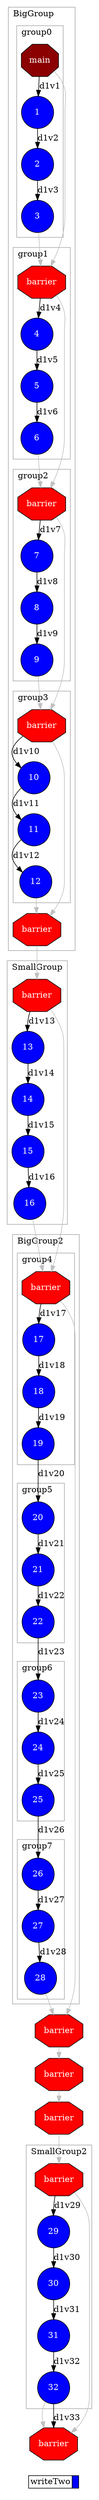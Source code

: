 digraph {
  rankdir=TB;
  labeljust="l";
  compound= true;
  subgraph dependence_graph {
    ranksep=0.20;
    node[height=0.75];

Synchro0[label="main", shape=octagon, style=filled fillcolor="#8B0000" fontcolor="#FFFFFF"];
subgraph clusterTasksBigGroup {
shape=rect;
node[height=0.75];
color="#A9A9A9"; 
label="BigGroup";

subgraph clusterTasksgroup0 {
shape=rect;
node[height=0.75];
color="#A9A9A9"; 
label="group0";

1[shape=circle, style=filled fillcolor="#0000ff" fontcolor="#ffffff"];
Synchro0 -> 1 [label="d1v1"];
2[shape=circle, style=filled fillcolor="#0000ff" fontcolor="#ffffff"];
1 -> 2 [label="d1v2"];
3[shape=circle, style=filled fillcolor="#0000ff" fontcolor="#ffffff"];
2 -> 3 [label="d1v3"];
}

Synchro1[label="barrier", shape=octagon, style=filled fillcolor="#ff0000" fontcolor="#FFFFFF"];
Synchro0 -> Synchro1 [color=grey];
3 -> Synchro1 [color=grey];
subgraph clusterTasksgroup1 {
shape=rect;
node[height=0.75];
color="#A9A9A9"; 
label="group1";

4[shape=circle, style=filled fillcolor="#0000ff" fontcolor="#ffffff"];
Synchro1 -> 4 [label="d1v4"];
5[shape=circle, style=filled fillcolor="#0000ff" fontcolor="#ffffff"];
4 -> 5 [label="d1v5"];
6[shape=circle, style=filled fillcolor="#0000ff" fontcolor="#ffffff"];
5 -> 6 [label="d1v6"];
}

Synchro2[label="barrier", shape=octagon, style=filled fillcolor="#ff0000" fontcolor="#FFFFFF"];
Synchro1 -> Synchro2 [color=grey];
6 -> Synchro2 [color=grey];
subgraph clusterTasksgroup2 {
shape=rect;
node[height=0.75];
color="#A9A9A9"; 
label="group2";

7[shape=circle, style=filled fillcolor="#0000ff" fontcolor="#ffffff"];
Synchro2 -> 7 [label="d1v7"];
8[shape=circle, style=filled fillcolor="#0000ff" fontcolor="#ffffff"];
7 -> 8 [label="d1v8"];
9[shape=circle, style=filled fillcolor="#0000ff" fontcolor="#ffffff"];
8 -> 9 [label="d1v9"];
}

Synchro3[label="barrier", shape=octagon, style=filled fillcolor="#ff0000" fontcolor="#FFFFFF"];
Synchro2 -> Synchro3 [color=grey];
9 -> Synchro3 [color=grey];
subgraph clusterTasksgroup3 {
shape=rect;
node[height=0.75];
color="#A9A9A9"; 
label="group3";

10[shape=circle, style=filled fillcolor="#0000ff" fontcolor="#ffffff"];
Synchro3 -> 10 [label="d1v10"];
11[shape=circle, style=filled fillcolor="#0000ff" fontcolor="#ffffff"];
10 -> 11 [label="d1v11"];
12[shape=circle, style=filled fillcolor="#0000ff" fontcolor="#ffffff"];
11 -> 12 [label="d1v12"];
}

Synchro4[label="barrier", shape=octagon, style=filled fillcolor="#ff0000" fontcolor="#FFFFFF"];
Synchro3 -> Synchro4 [color=grey];
12 -> Synchro4 [color=grey];
}

Synchro5[label="barrier", shape=octagon, style=filled fillcolor="#ff0000" fontcolor="#FFFFFF"];
Synchro4 -> Synchro5 [color=grey];
subgraph clusterTasksSmallGroup {
shape=rect;
node[height=0.75];
color="#A9A9A9"; 
label="SmallGroup";

13[shape=circle, style=filled fillcolor="#0000ff" fontcolor="#ffffff"];
Synchro5 -> 13 [label="d1v13"];
14[shape=circle, style=filled fillcolor="#0000ff" fontcolor="#ffffff"];
13 -> 14 [label="d1v14"];
15[shape=circle, style=filled fillcolor="#0000ff" fontcolor="#ffffff"];
14 -> 15 [label="d1v15"];
16[shape=circle, style=filled fillcolor="#0000ff" fontcolor="#ffffff"];
15 -> 16 [label="d1v16"];
}

Synchro6[label="barrier", shape=octagon, style=filled fillcolor="#ff0000" fontcolor="#FFFFFF"];
Synchro5 -> Synchro6 [color=grey];
16 -> Synchro6 [color=grey];
subgraph clusterTasksBigGroup2 {
shape=rect;
node[height=0.75];
color="#A9A9A9"; 
label="BigGroup2";

subgraph clusterTasksgroup4 {
shape=rect;
node[height=0.75];
color="#A9A9A9"; 
label="group4";

17[shape=circle, style=filled fillcolor="#0000ff" fontcolor="#ffffff"];
Synchro6 -> 17 [label="d1v17"];
18[shape=circle, style=filled fillcolor="#0000ff" fontcolor="#ffffff"];
17 -> 18 [label="d1v18"];
19[shape=circle, style=filled fillcolor="#0000ff" fontcolor="#ffffff"];
18 -> 19 [label="d1v19"];
}

subgraph clusterTasksgroup5 {
shape=rect;
node[height=0.75];
color="#A9A9A9"; 
label="group5";

20[shape=circle, style=filled fillcolor="#0000ff" fontcolor="#ffffff"];
19 -> 20 [label="d1v20"];
21[shape=circle, style=filled fillcolor="#0000ff" fontcolor="#ffffff"];
20 -> 21 [label="d1v21"];
22[shape=circle, style=filled fillcolor="#0000ff" fontcolor="#ffffff"];
21 -> 22 [label="d1v22"];
}

subgraph clusterTasksgroup6 {
shape=rect;
node[height=0.75];
color="#A9A9A9"; 
label="group6";

23[shape=circle, style=filled fillcolor="#0000ff" fontcolor="#ffffff"];
22 -> 23 [label="d1v23"];
24[shape=circle, style=filled fillcolor="#0000ff" fontcolor="#ffffff"];
23 -> 24 [label="d1v24"];
25[shape=circle, style=filled fillcolor="#0000ff" fontcolor="#ffffff"];
24 -> 25 [label="d1v25"];
}

subgraph clusterTasksgroup7 {
shape=rect;
node[height=0.75];
color="#A9A9A9"; 
label="group7";

26[shape=circle, style=filled fillcolor="#0000ff" fontcolor="#ffffff"];
25 -> 26 [label="d1v26"];
27[shape=circle, style=filled fillcolor="#0000ff" fontcolor="#ffffff"];
26 -> 27 [label="d1v27"];
28[shape=circle, style=filled fillcolor="#0000ff" fontcolor="#ffffff"];
27 -> 28 [label="d1v28"];
}

}

Synchro7[label="barrier", shape=octagon, style=filled fillcolor="#ff0000" fontcolor="#FFFFFF"];
Synchro6 -> Synchro7 [color=grey];
28 -> Synchro7 [color=grey];
Synchro8[label="barrier", shape=octagon, style=filled fillcolor="#ff0000" fontcolor="#FFFFFF"];
Synchro7 -> Synchro8 [color=grey];
Synchro9[label="barrier", shape=octagon, style=filled fillcolor="#ff0000" fontcolor="#FFFFFF"];
Synchro8 -> Synchro9 [color=grey];
Synchro10[label="barrier", shape=octagon, style=filled fillcolor="#ff0000" fontcolor="#FFFFFF"];
Synchro9 -> Synchro10 [color=grey];
subgraph clusterTasksSmallGroup2 {
shape=rect;
node[height=0.75];
color="#A9A9A9"; 
label="SmallGroup2";

29[shape=circle, style=filled fillcolor="#0000ff" fontcolor="#ffffff"];
Synchro10 -> 29 [label="d1v29"];
30[shape=circle, style=filled fillcolor="#0000ff" fontcolor="#ffffff"];
29 -> 30 [label="d1v30"];
31[shape=circle, style=filled fillcolor="#0000ff" fontcolor="#ffffff"];
30 -> 31 [label="d1v31"];
32[shape=circle, style=filled fillcolor="#0000ff" fontcolor="#ffffff"];
31 -> 32 [label="d1v32"];
}

Synchro11[label="barrier", shape=octagon, style=filled fillcolor="#ff0000" fontcolor="#FFFFFF"];
Synchro10 -> Synchro11 [color=grey];
32 -> Synchro11 [color=grey];
32 -> Synchro11 [label="d1v33"];  }
  subgraph legend {
    rank=sink;
    node [shape=plaintext, height=0.75];
    ranksep=0.20;
    label = "Legend";
    key [label=<
      <table border="0" cellpadding="2" cellspacing="0" cellborder="1">
<tr>
<td align="right">writeTwo</td>
<td bgcolor="#0000ff">&nbsp;</td>
</tr>
      </table>
    >]
  }
}
